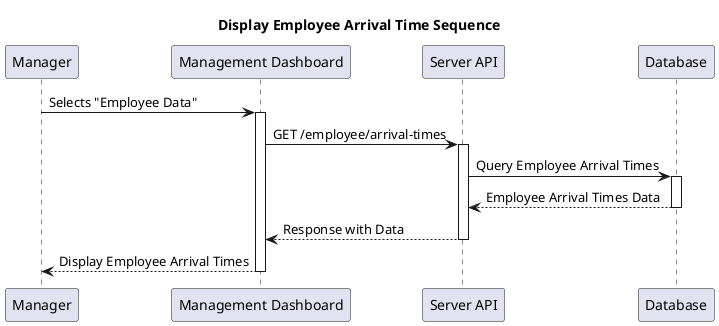@startuml

participant Manager as M
participant "Management Dashboard" as MD
participant "Server API" as API
participant "Database" as DB

title Display Employee Arrival Time Sequence

M -> MD : Selects "Employee Data"
activate MD
MD -> API : GET /employee/arrival-times
activate API
API -> DB : Query Employee Arrival Times
activate DB
DB --> API : Employee Arrival Times Data
deactivate DB
API --> MD : Response with Data
deactivate API
MD --> M : Display Employee Arrival Times
deactivate MD

@enduml